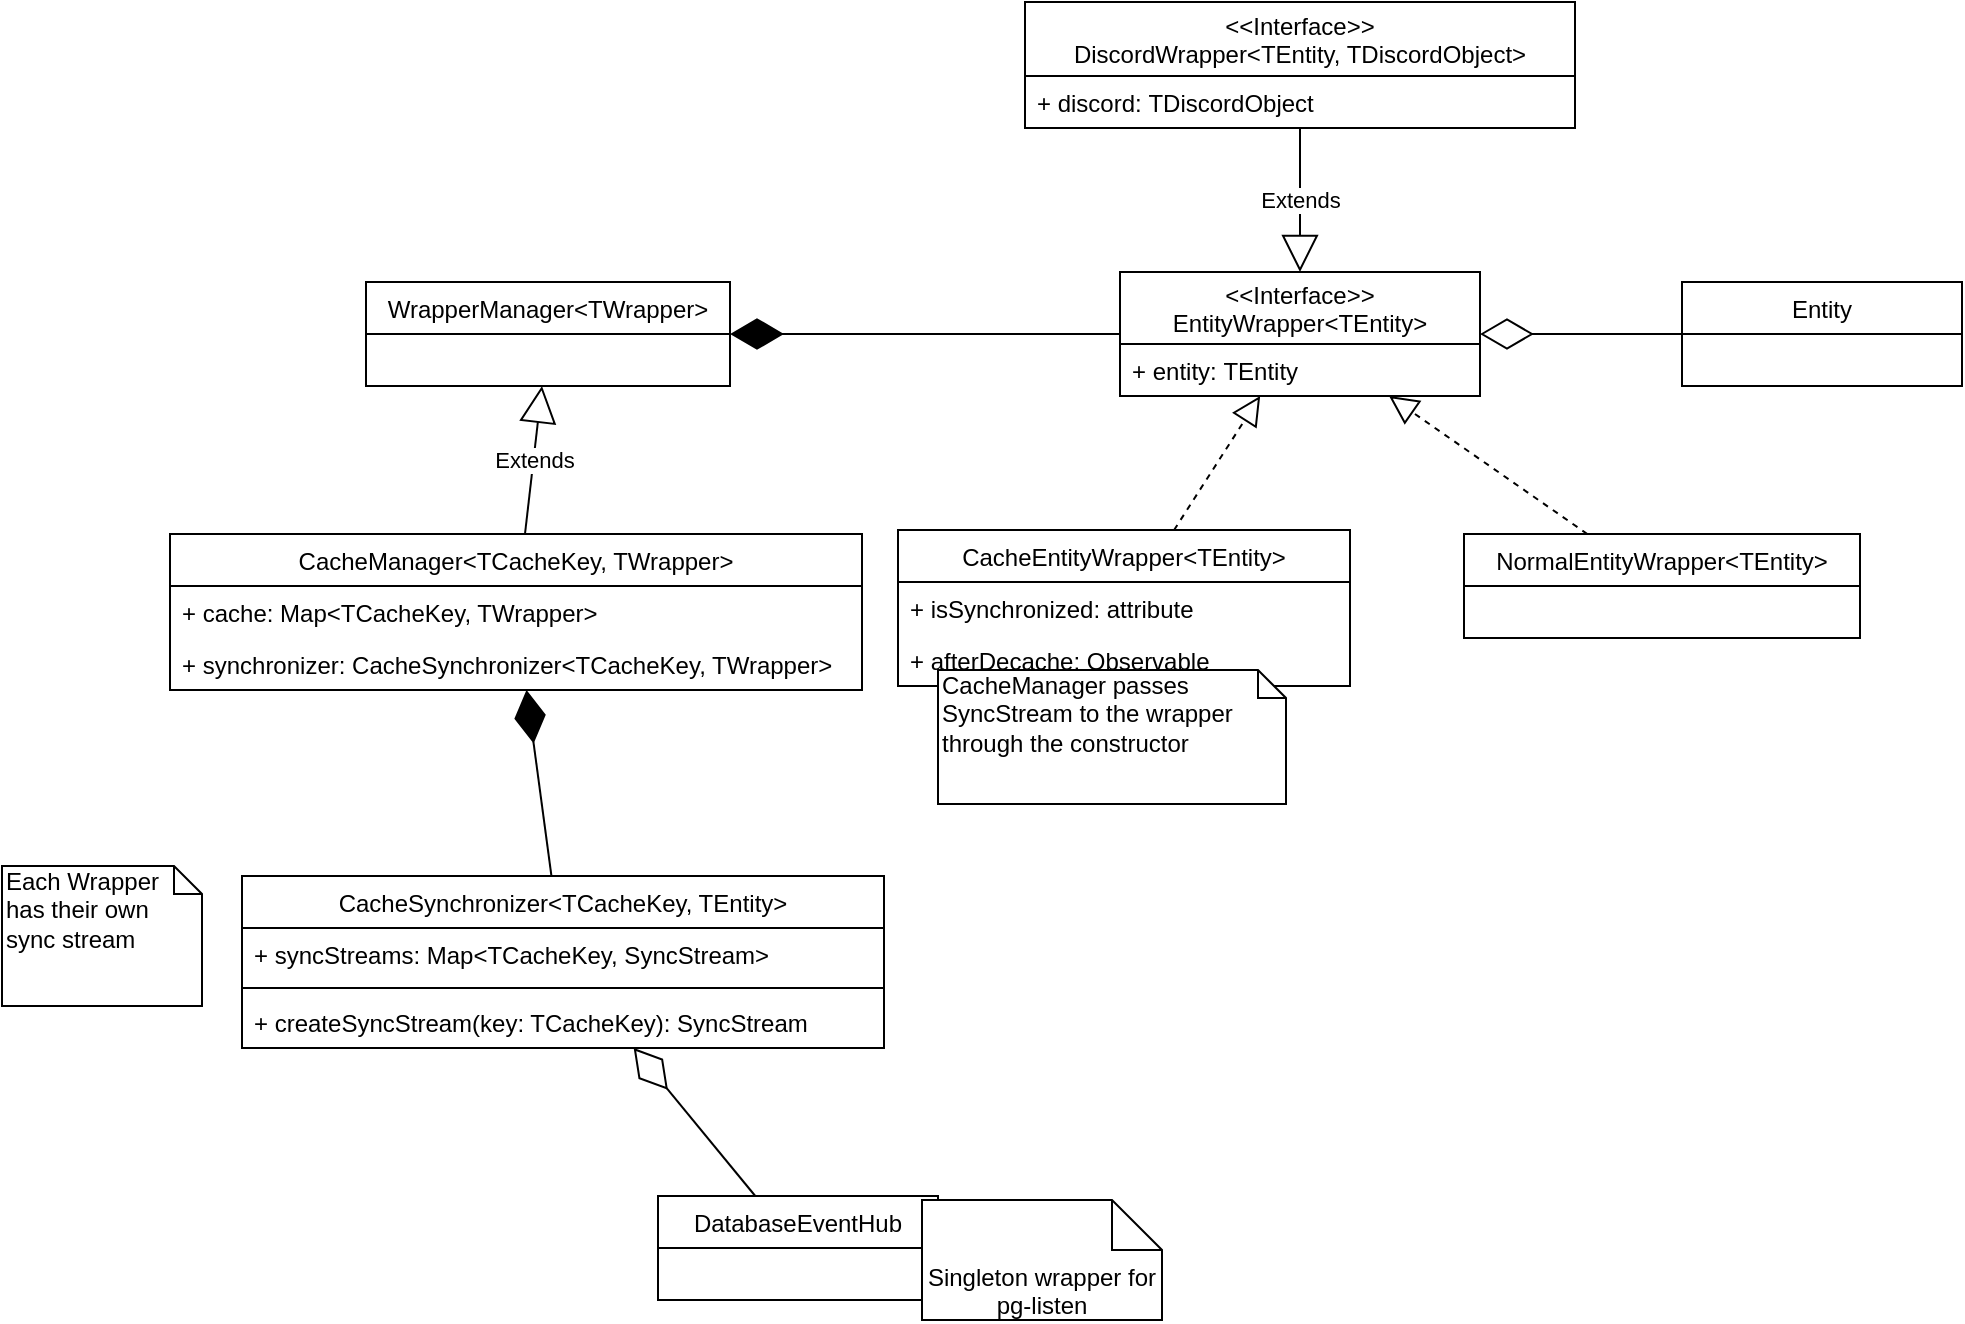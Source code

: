 <mxfile version="13.9.9" type="device"><diagram id="Za3ExVP6Vmi9rEUnvebB" name="Page-1"><mxGraphModel dx="1185" dy="686" grid="0" gridSize="10" guides="1" tooltips="1" connect="1" arrows="1" fold="1" page="0" pageScale="1" pageWidth="827" pageHeight="1169" math="0" shadow="0"><root><mxCell id="0"/><mxCell id="1" parent="0"/><mxCell id="19" value="" style="endArrow=diamondThin;endFill=1;endSize=24;html=1;" parent="1" source="10" target="15" edge="1"><mxGeometry width="160" relative="1" as="geometry"><mxPoint x="879" y="382" as="sourcePoint"/><mxPoint x="1039" y="382" as="targetPoint"/></mxGeometry></mxCell><mxCell id="22" value="Extends" style="endArrow=block;endSize=16;endFill=0;html=1;" parent="1" source="2" target="15" edge="1"><mxGeometry width="160" relative="1" as="geometry"><mxPoint x="606" y="591" as="sourcePoint"/><mxPoint x="766" y="591" as="targetPoint"/></mxGeometry></mxCell><mxCell id="23" value="" style="endArrow=diamondThin;endFill=0;endSize=24;html=1;" parent="1" source="6" target="10" edge="1"><mxGeometry width="160" relative="1" as="geometry"><mxPoint x="854" y="482" as="sourcePoint"/><mxPoint x="1014" y="482" as="targetPoint"/></mxGeometry></mxCell><mxCell id="29" value="Extends" style="endArrow=block;endSize=16;endFill=0;html=1;" parent="1" source="25" target="10" edge="1"><mxGeometry width="160" relative="1" as="geometry"><mxPoint x="548" y="534" as="sourcePoint"/><mxPoint x="548" y="419" as="targetPoint"/></mxGeometry></mxCell><mxCell id="2" value="CacheManager&lt;TCacheKey, TWrapper&gt;" style="swimlane;fontStyle=0;childLayout=stackLayout;horizontal=1;startSize=26;fillColor=none;horizontalStack=0;resizeParent=1;resizeParentMax=0;resizeLast=0;collapsible=1;marginBottom=0;" parent="1" vertex="1"><mxGeometry x="232" y="500" width="346" height="78" as="geometry"/></mxCell><mxCell id="3" value="+ cache: Map&lt;TCacheKey, TWrapper&gt;" style="text;strokeColor=none;fillColor=none;align=left;verticalAlign=top;spacingLeft=4;spacingRight=4;overflow=hidden;rotatable=0;points=[[0,0.5],[1,0.5]];portConstraint=eastwest;" parent="2" vertex="1"><mxGeometry y="26" width="346" height="26" as="geometry"/></mxCell><mxCell id="59" value="+ synchronizer: CacheSynchronizer&lt;TCacheKey, TWrapper&gt;" style="text;strokeColor=none;fillColor=none;align=left;verticalAlign=top;spacingLeft=4;spacingRight=4;overflow=hidden;rotatable=0;points=[[0,0.5],[1,0.5]];portConstraint=eastwest;" parent="2" vertex="1"><mxGeometry y="52" width="346" height="26" as="geometry"/></mxCell><mxCell id="15" value="WrapperManager&lt;TWrapper&gt;" style="swimlane;fontStyle=0;childLayout=stackLayout;horizontal=1;startSize=26;fillColor=none;horizontalStack=0;resizeParent=1;resizeParentMax=0;resizeLast=0;collapsible=1;marginBottom=0;" parent="1" vertex="1"><mxGeometry x="330" y="374" width="182" height="52" as="geometry"/></mxCell><mxCell id="6" value="Entity" style="swimlane;fontStyle=0;childLayout=stackLayout;horizontal=1;startSize=26;fillColor=none;horizontalStack=0;resizeParent=1;resizeParentMax=0;resizeLast=0;collapsible=1;marginBottom=0;" parent="1" vertex="1"><mxGeometry x="988" y="374" width="140" height="52" as="geometry"/></mxCell><mxCell id="10" value="&lt;&lt;Interface&gt;&gt;&#10;EntityWrapper&lt;TEntity&gt;" style="swimlane;fontStyle=0;childLayout=stackLayout;horizontal=1;startSize=36;fillColor=none;horizontalStack=0;resizeParent=1;resizeParentMax=0;resizeLast=0;collapsible=1;marginBottom=0;" parent="1" vertex="1"><mxGeometry x="707" y="369" width="180" height="62" as="geometry"/></mxCell><mxCell id="11" value="+ entity: TEntity" style="text;strokeColor=none;fillColor=none;align=left;verticalAlign=top;spacingLeft=4;spacingRight=4;overflow=hidden;rotatable=0;points=[[0,0.5],[1,0.5]];portConstraint=eastwest;" parent="10" vertex="1"><mxGeometry y="36" width="180" height="26" as="geometry"/></mxCell><mxCell id="25" value="&lt;&lt;Interface&gt;&gt;&#10;DiscordWrapper&lt;TEntity, TDiscordObject&gt;" style="swimlane;fontStyle=0;childLayout=stackLayout;horizontal=1;startSize=37;fillColor=none;horizontalStack=0;resizeParent=1;resizeParentMax=0;resizeLast=0;collapsible=1;marginBottom=0;" parent="1" vertex="1"><mxGeometry x="659.5" y="234" width="275" height="63" as="geometry"/></mxCell><mxCell id="26" value="+ discord: TDiscordObject" style="text;strokeColor=none;fillColor=none;align=left;verticalAlign=top;spacingLeft=4;spacingRight=4;overflow=hidden;rotatable=0;points=[[0,0.5],[1,0.5]];portConstraint=eastwest;" parent="25" vertex="1"><mxGeometry y="37" width="275" height="26" as="geometry"/></mxCell><mxCell id="43" value="" style="endArrow=block;dashed=1;endFill=0;endSize=12;html=1;" parent="1" source="34" target="10" edge="1"><mxGeometry width="160" relative="1" as="geometry"><mxPoint x="772" y="710" as="sourcePoint"/><mxPoint x="932" y="710" as="targetPoint"/></mxGeometry></mxCell><mxCell id="34" value="CacheEntityWrapper&lt;TEntity&gt;" style="swimlane;fontStyle=0;childLayout=stackLayout;horizontal=1;startSize=26;fillColor=none;horizontalStack=0;resizeParent=1;resizeParentMax=0;resizeLast=0;collapsible=1;marginBottom=0;" parent="1" vertex="1"><mxGeometry x="596" y="498" width="226" height="78" as="geometry"/></mxCell><mxCell id="58" value="+ isSynchronized: attribute" style="text;strokeColor=none;fillColor=none;align=left;verticalAlign=top;spacingLeft=4;spacingRight=4;overflow=hidden;rotatable=0;points=[[0,0.5],[1,0.5]];portConstraint=eastwest;" parent="34" vertex="1"><mxGeometry y="26" width="226" height="26" as="geometry"/></mxCell><mxCell id="53" value="+ afterDecache: Observable" style="text;strokeColor=none;fillColor=none;align=left;verticalAlign=top;spacingLeft=4;spacingRight=4;overflow=hidden;rotatable=0;points=[[0,0.5],[1,0.5]];portConstraint=eastwest;" parent="34" vertex="1"><mxGeometry y="52" width="226" height="26" as="geometry"/></mxCell><mxCell id="44" value="NormalEntityWrapper&lt;TEntity&gt;" style="swimlane;fontStyle=0;childLayout=stackLayout;horizontal=1;startSize=26;fillColor=none;horizontalStack=0;resizeParent=1;resizeParentMax=0;resizeLast=0;collapsible=1;marginBottom=0;" parent="1" vertex="1"><mxGeometry x="879" y="500" width="198" height="52" as="geometry"/></mxCell><mxCell id="49" value="" style="endArrow=block;dashed=1;endFill=0;endSize=12;html=1;" parent="1" source="44" target="10" edge="1"><mxGeometry width="160" relative="1" as="geometry"><mxPoint x="745.355" y="508" as="sourcePoint"/><mxPoint x="787.5" y="441" as="targetPoint"/></mxGeometry></mxCell><mxCell id="51" value="CacheManager passes SyncStream to the wrapper through the constructor&amp;nbsp;" style="shape=note;whiteSpace=wrap;html=1;size=14;verticalAlign=top;align=left;spacingTop=-6;" parent="1" vertex="1"><mxGeometry x="616" y="568" width="174" height="67" as="geometry"/></mxCell><mxCell id="52" value="Each Wrapper has their own sync stream" style="shape=note;whiteSpace=wrap;html=1;size=14;verticalAlign=top;align=left;spacingTop=-6;" parent="1" vertex="1"><mxGeometry x="148" y="666" width="100" height="70" as="geometry"/></mxCell><mxCell id="54" value="CacheSynchronizer&lt;TCacheKey, TEntity&gt;" style="swimlane;fontStyle=0;childLayout=stackLayout;horizontal=1;startSize=26;fillColor=none;horizontalStack=0;resizeParent=1;resizeParentMax=0;resizeLast=0;collapsible=1;marginBottom=0;" parent="1" vertex="1"><mxGeometry x="268" y="671" width="321" height="86" as="geometry"/></mxCell><mxCell id="42" value="+ syncStreams: Map&lt;TCacheKey, SyncStream&gt;" style="text;strokeColor=none;fillColor=none;align=left;verticalAlign=top;spacingLeft=4;spacingRight=4;overflow=hidden;rotatable=0;points=[[0,0.5],[1,0.5]];portConstraint=eastwest;" parent="54" vertex="1"><mxGeometry y="26" width="321" height="26" as="geometry"/></mxCell><mxCell id="68" value="" style="line;strokeWidth=1;fillColor=none;align=left;verticalAlign=middle;spacingTop=-1;spacingLeft=3;spacingRight=3;rotatable=0;labelPosition=right;points=[];portConstraint=eastwest;" parent="54" vertex="1"><mxGeometry y="52" width="321" height="8" as="geometry"/></mxCell><mxCell id="69" value="+ createSyncStream(key: TCacheKey): SyncStream" style="text;strokeColor=none;fillColor=none;align=left;verticalAlign=top;spacingLeft=4;spacingRight=4;overflow=hidden;rotatable=0;points=[[0,0.5],[1,0.5]];portConstraint=eastwest;" parent="54" vertex="1"><mxGeometry y="60" width="321" height="26" as="geometry"/></mxCell><mxCell id="60" value="" style="endArrow=diamondThin;endFill=1;endSize=24;html=1;" parent="1" source="54" target="2" edge="1"><mxGeometry width="160" relative="1" as="geometry"><mxPoint x="284" y="627" as="sourcePoint"/><mxPoint x="444" y="627" as="targetPoint"/></mxGeometry></mxCell><mxCell id="62" value="DatabaseEventHub" style="swimlane;fontStyle=0;childLayout=stackLayout;horizontal=1;startSize=26;fillColor=none;horizontalStack=0;resizeParent=1;resizeParentMax=0;resizeLast=0;collapsible=1;marginBottom=0;" parent="1" vertex="1"><mxGeometry x="476" y="831" width="140" height="52" as="geometry"/></mxCell><mxCell id="67" value="Singleton wrapper for pg-listen" style="shape=note2;boundedLbl=1;whiteSpace=wrap;html=1;size=25;verticalAlign=top;align=center;" parent="1" vertex="1"><mxGeometry x="608" y="833" width="120" height="60" as="geometry"/></mxCell><mxCell id="70" value="" style="endArrow=diamondThin;endFill=0;endSize=24;html=1;" parent="1" source="62" target="54" edge="1"><mxGeometry width="160" relative="1" as="geometry"><mxPoint x="269" y="948" as="sourcePoint"/><mxPoint x="429" y="948" as="targetPoint"/></mxGeometry></mxCell></root></mxGraphModel></diagram></mxfile>